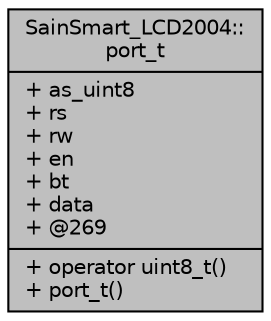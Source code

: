 digraph "SainSmart_LCD2004::port_t"
{
  edge [fontname="Helvetica",fontsize="10",labelfontname="Helvetica",labelfontsize="10"];
  node [fontname="Helvetica",fontsize="10",shape=record];
  Node1 [label="{SainSmart_LCD2004::\lport_t\n|+ as_uint8\l+ rs\l+ rw\l+ en\l+ bt\l+ data\l+ @269\l|+ operator uint8_t()\l+ port_t()\l}",height=0.2,width=0.4,color="black", fillcolor="grey75", style="filled", fontcolor="black"];
}
